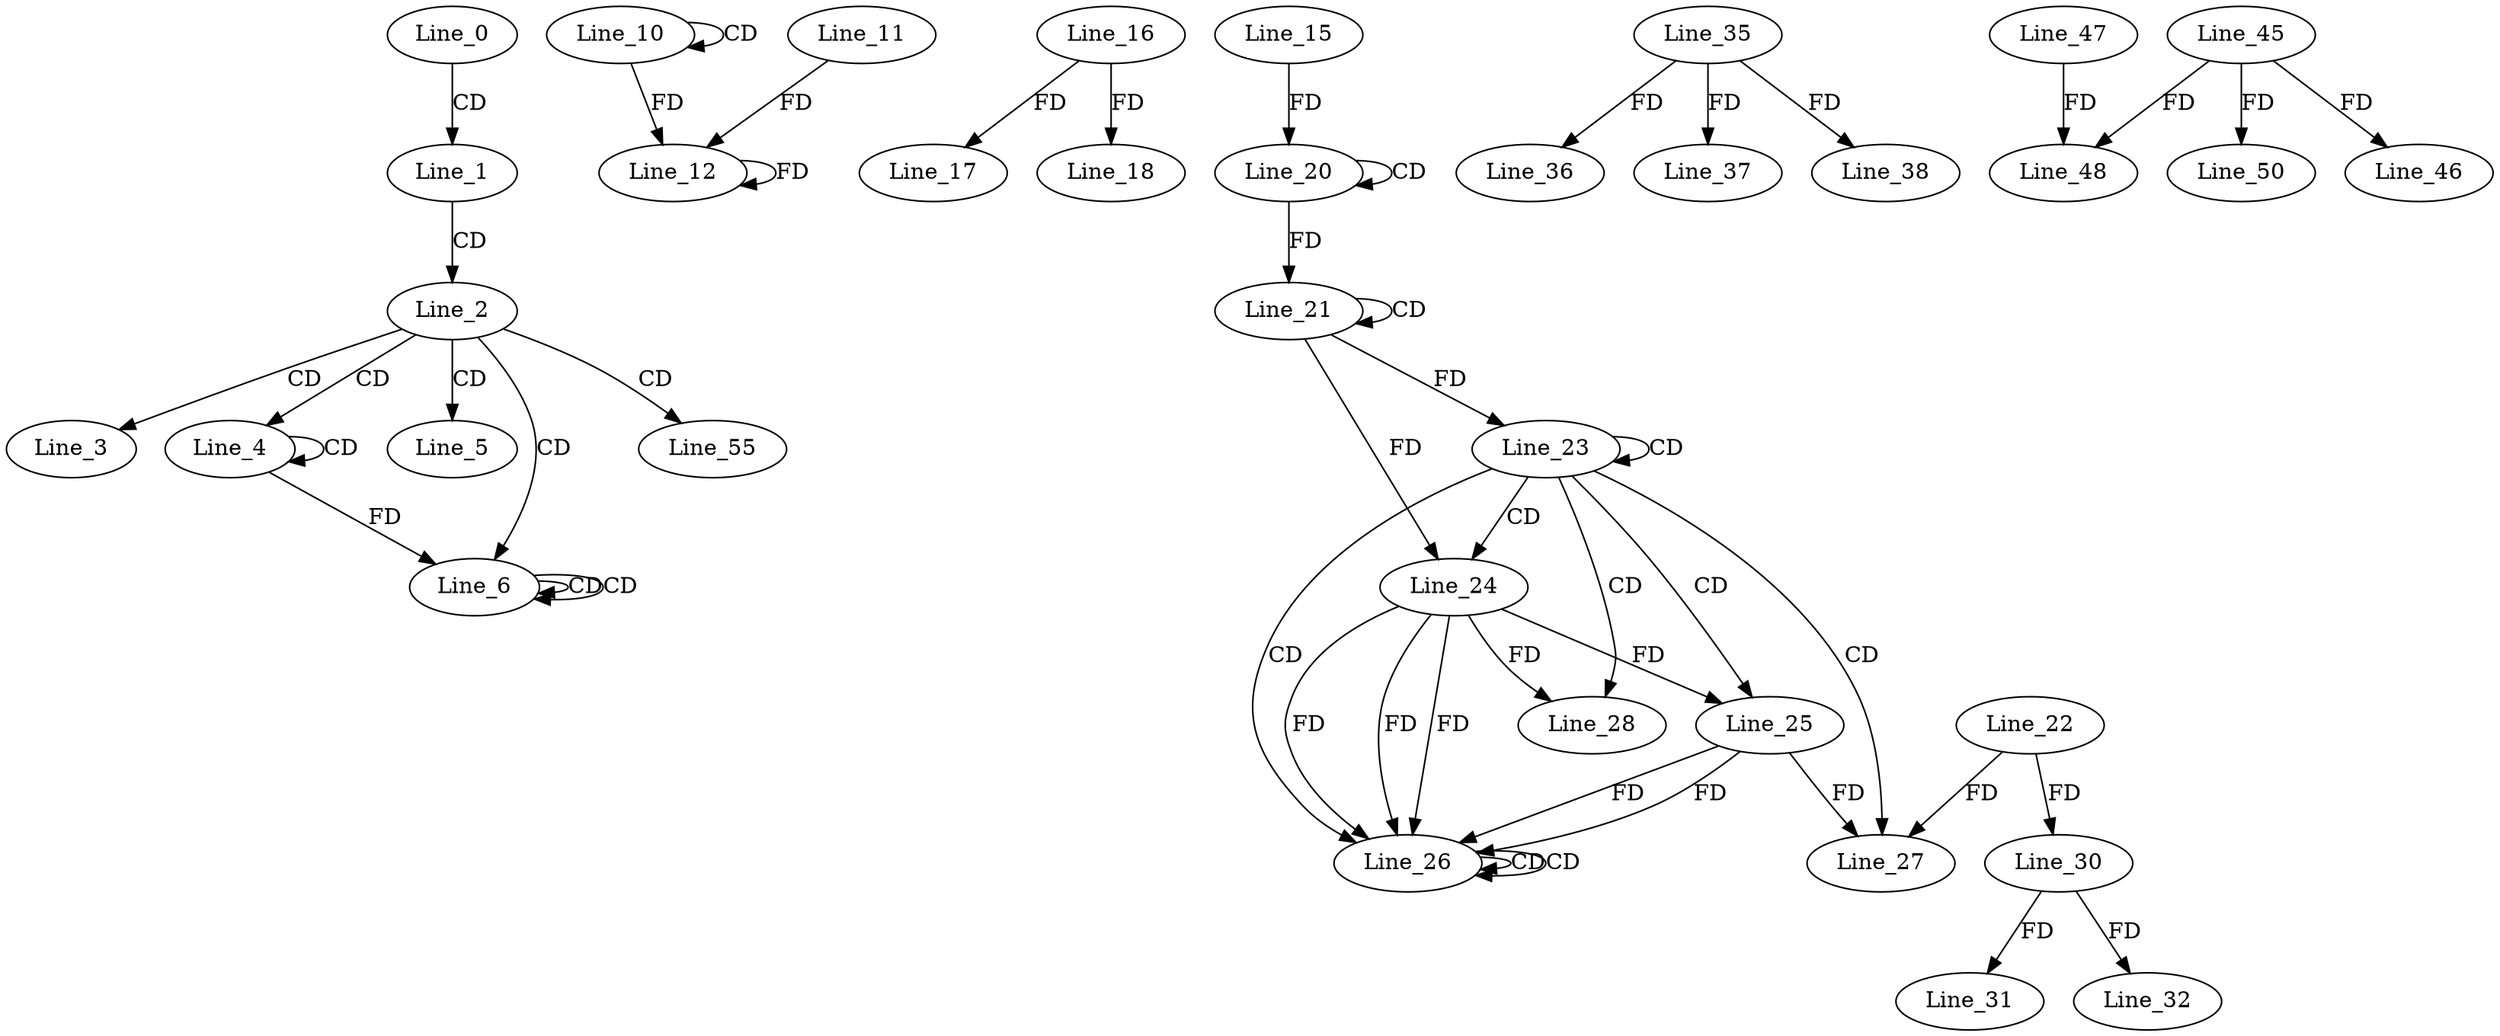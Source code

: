 digraph G {
  Line_0;
  Line_1;
  Line_2;
  Line_3;
  Line_4;
  Line_4;
  Line_5;
  Line_6;
  Line_6;
  Line_6;
  Line_10;
  Line_10;
  Line_12;
  Line_11;
  Line_12;
  Line_16;
  Line_17;
  Line_18;
  Line_20;
  Line_20;
  Line_15;
  Line_21;
  Line_21;
  Line_21;
  Line_23;
  Line_23;
  Line_24;
  Line_24;
  Line_25;
  Line_25;
  Line_26;
  Line_26;
  Line_26;
  Line_26;
  Line_26;
  Line_26;
  Line_27;
  Line_22;
  Line_28;
  Line_28;
  Line_28;
  Line_30;
  Line_30;
  Line_31;
  Line_32;
  Line_35;
  Line_36;
  Line_37;
  Line_38;
  Line_45;
  Line_46;
  Line_48;
  Line_47;
  Line_50;
  Line_55;
  Line_0 -> Line_1 [ label="CD" ];
  Line_1 -> Line_2 [ label="CD" ];
  Line_2 -> Line_3 [ label="CD" ];
  Line_2 -> Line_4 [ label="CD" ];
  Line_4 -> Line_4 [ label="CD" ];
  Line_2 -> Line_5 [ label="CD" ];
  Line_2 -> Line_6 [ label="CD" ];
  Line_6 -> Line_6 [ label="CD" ];
  Line_6 -> Line_6 [ label="CD" ];
  Line_4 -> Line_6 [ label="FD" ];
  Line_10 -> Line_10 [ label="CD" ];
  Line_12 -> Line_12 [ label="FD" ];
  Line_11 -> Line_12 [ label="FD" ];
  Line_10 -> Line_12 [ label="FD" ];
  Line_16 -> Line_17 [ label="FD" ];
  Line_16 -> Line_18 [ label="FD" ];
  Line_20 -> Line_20 [ label="CD" ];
  Line_15 -> Line_20 [ label="FD" ];
  Line_21 -> Line_21 [ label="CD" ];
  Line_20 -> Line_21 [ label="FD" ];
  Line_23 -> Line_23 [ label="CD" ];
  Line_21 -> Line_23 [ label="FD" ];
  Line_23 -> Line_24 [ label="CD" ];
  Line_21 -> Line_24 [ label="FD" ];
  Line_23 -> Line_25 [ label="CD" ];
  Line_24 -> Line_25 [ label="FD" ];
  Line_23 -> Line_26 [ label="CD" ];
  Line_24 -> Line_26 [ label="FD" ];
  Line_26 -> Line_26 [ label="CD" ];
  Line_25 -> Line_26 [ label="FD" ];
  Line_24 -> Line_26 [ label="FD" ];
  Line_26 -> Line_26 [ label="CD" ];
  Line_25 -> Line_26 [ label="FD" ];
  Line_24 -> Line_26 [ label="FD" ];
  Line_23 -> Line_27 [ label="CD" ];
  Line_22 -> Line_27 [ label="FD" ];
  Line_25 -> Line_27 [ label="FD" ];
  Line_23 -> Line_28 [ label="CD" ];
  Line_24 -> Line_28 [ label="FD" ];
  Line_22 -> Line_30 [ label="FD" ];
  Line_30 -> Line_31 [ label="FD" ];
  Line_30 -> Line_32 [ label="FD" ];
  Line_35 -> Line_36 [ label="FD" ];
  Line_35 -> Line_37 [ label="FD" ];
  Line_35 -> Line_38 [ label="FD" ];
  Line_45 -> Line_46 [ label="FD" ];
  Line_45 -> Line_48 [ label="FD" ];
  Line_47 -> Line_48 [ label="FD" ];
  Line_45 -> Line_50 [ label="FD" ];
  Line_2 -> Line_55 [ label="CD" ];
}
